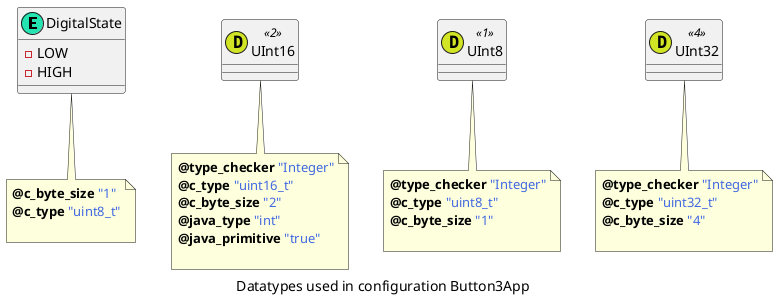 @startuml
caption Datatypes used in configuration Button3App
class DigitalState <<(E,#24E5B2)>> {
-LOW
-HIGH
}
note bottom of DigitalState : <b>@c_byte_size</b> <color:royalBlue>"1"</color>\n<b>@c_type</b> <color:royalBlue>"uint8_t"</color>\n
class UInt16 <<(D,#D2E524)2>> {
}
note bottom of UInt16 : <b>@type_checker</b> <color:royalBlue>"Integer"</color>\n<b>@c_type</b> <color:royalBlue>"uint16_t"</color>\n<b>@c_byte_size</b> <color:royalBlue>"2"</color>\n<b>@java_type</b> <color:royalBlue>"int"</color>\n<b>@java_primitive</b> <color:royalBlue>"true"</color>\n
class UInt8 <<(D,#D2E524)1>> {
}
note bottom of UInt8 : <b>@type_checker</b> <color:royalBlue>"Integer"</color>\n<b>@c_type</b> <color:royalBlue>"uint8_t"</color>\n<b>@c_byte_size</b> <color:royalBlue>"1"</color>\n
class UInt32 <<(D,#D2E524)4>> {
}
note bottom of UInt32 : <b>@type_checker</b> <color:royalBlue>"Integer"</color>\n<b>@c_type</b> <color:royalBlue>"uint32_t"</color>\n<b>@c_byte_size</b> <color:royalBlue>"4"</color>\n
@enduml